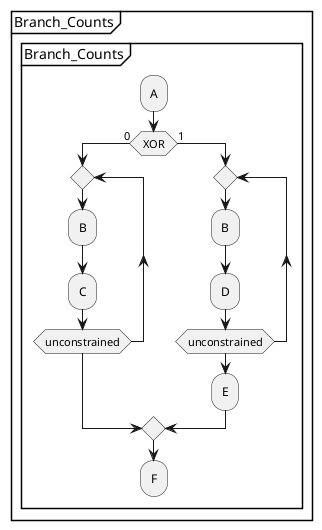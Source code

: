 @startuml
    partition "Branch_Counts" {
        group "Branch_Counts"
            :A;
            if (XOR) then (0)
                repeat
                    :B;
                    :C;
                repeat while (unconstrained)
            else (1)
                repeat
                    :B;
                    :D;
                repeat while (unconstrained)
                :E;
            endif
            :F;
        end group
    }
@enduml